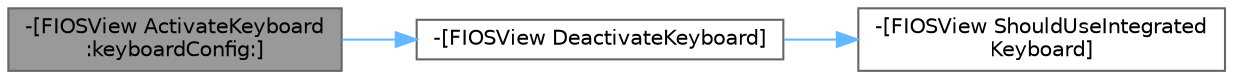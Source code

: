 digraph "-[FIOSView ActivateKeyboard:keyboardConfig:]"
{
 // INTERACTIVE_SVG=YES
 // LATEX_PDF_SIZE
  bgcolor="transparent";
  edge [fontname=Helvetica,fontsize=10,labelfontname=Helvetica,labelfontsize=10];
  node [fontname=Helvetica,fontsize=10,shape=box,height=0.2,width=0.4];
  rankdir="LR";
  Node1 [id="Node000001",label="-[FIOSView ActivateKeyboard\l:keyboardConfig:]",height=0.2,width=0.4,color="gray40", fillcolor="grey60", style="filled", fontcolor="black",tooltip=" "];
  Node1 -> Node2 [id="edge1_Node000001_Node000002",color="steelblue1",style="solid",tooltip=" "];
  Node2 [id="Node000002",label="-[FIOSView DeactivateKeyboard]",height=0.2,width=0.4,color="grey40", fillcolor="white", style="filled",URL="$df/d36/interfaceFIOSView.html#a8bb7385ece09073245af85e7d0390228",tooltip=" "];
  Node2 -> Node3 [id="edge2_Node000002_Node000003",color="steelblue1",style="solid",tooltip=" "];
  Node3 [id="Node000003",label="-[FIOSView ShouldUseIntegrated\lKeyboard]",height=0.2,width=0.4,color="grey40", fillcolor="white", style="filled",URL="$df/d36/interfaceFIOSView.html#a82f519c72e789685e0471dbffbf11049",tooltip=" "];
}
